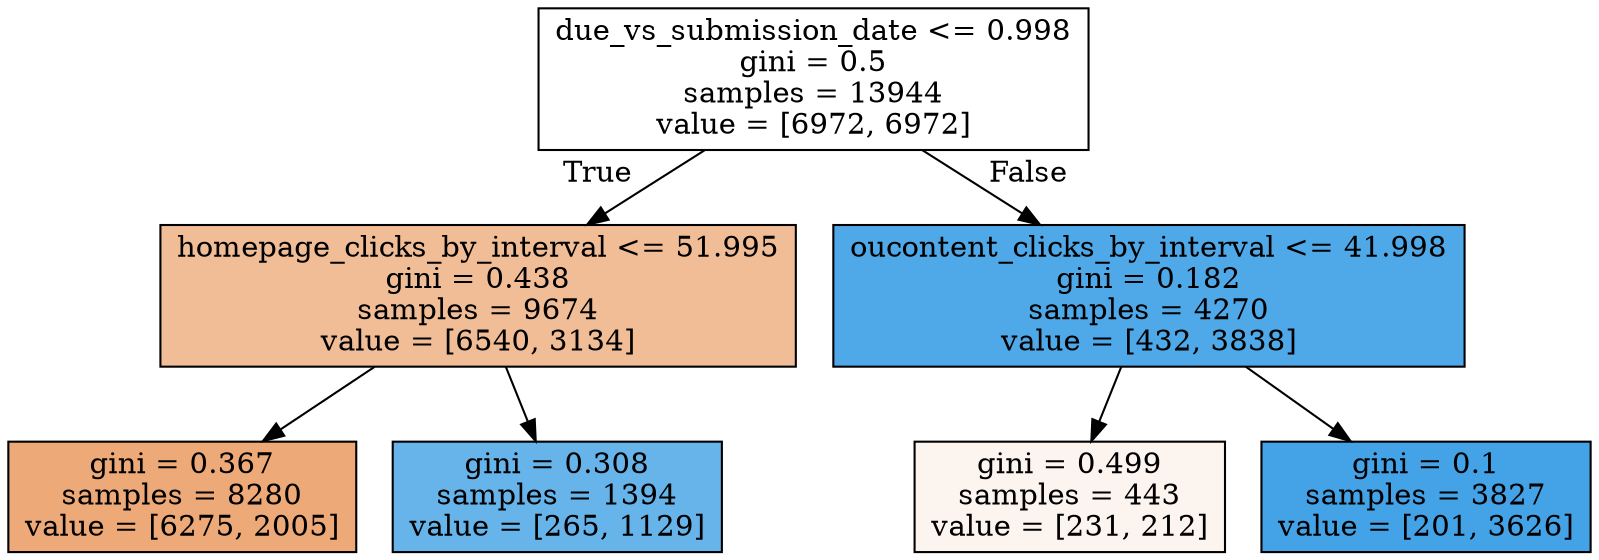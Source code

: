 digraph Tree {
node [shape=box, style="filled", color="black"] ;
0 [label="due_vs_submission_date <= 0.998\ngini = 0.5\nsamples = 13944\nvalue = [6972, 6972]", fillcolor="#e5813900"] ;
1 [label="homepage_clicks_by_interval <= 51.995\ngini = 0.438\nsamples = 9674\nvalue = [6540, 3134]", fillcolor="#e5813985"] ;
0 -> 1 [labeldistance=2.5, labelangle=45, headlabel="True"] ;
2 [label="gini = 0.367\nsamples = 8280\nvalue = [6275, 2005]", fillcolor="#e58139ae"] ;
1 -> 2 ;
3 [label="gini = 0.308\nsamples = 1394\nvalue = [265, 1129]", fillcolor="#399de5c3"] ;
1 -> 3 ;
4 [label="oucontent_clicks_by_interval <= 41.998\ngini = 0.182\nsamples = 4270\nvalue = [432, 3838]", fillcolor="#399de5e2"] ;
0 -> 4 [labeldistance=2.5, labelangle=-45, headlabel="False"] ;
5 [label="gini = 0.499\nsamples = 443\nvalue = [231, 212]", fillcolor="#e5813915"] ;
4 -> 5 ;
6 [label="gini = 0.1\nsamples = 3827\nvalue = [201, 3626]", fillcolor="#399de5f1"] ;
4 -> 6 ;
}